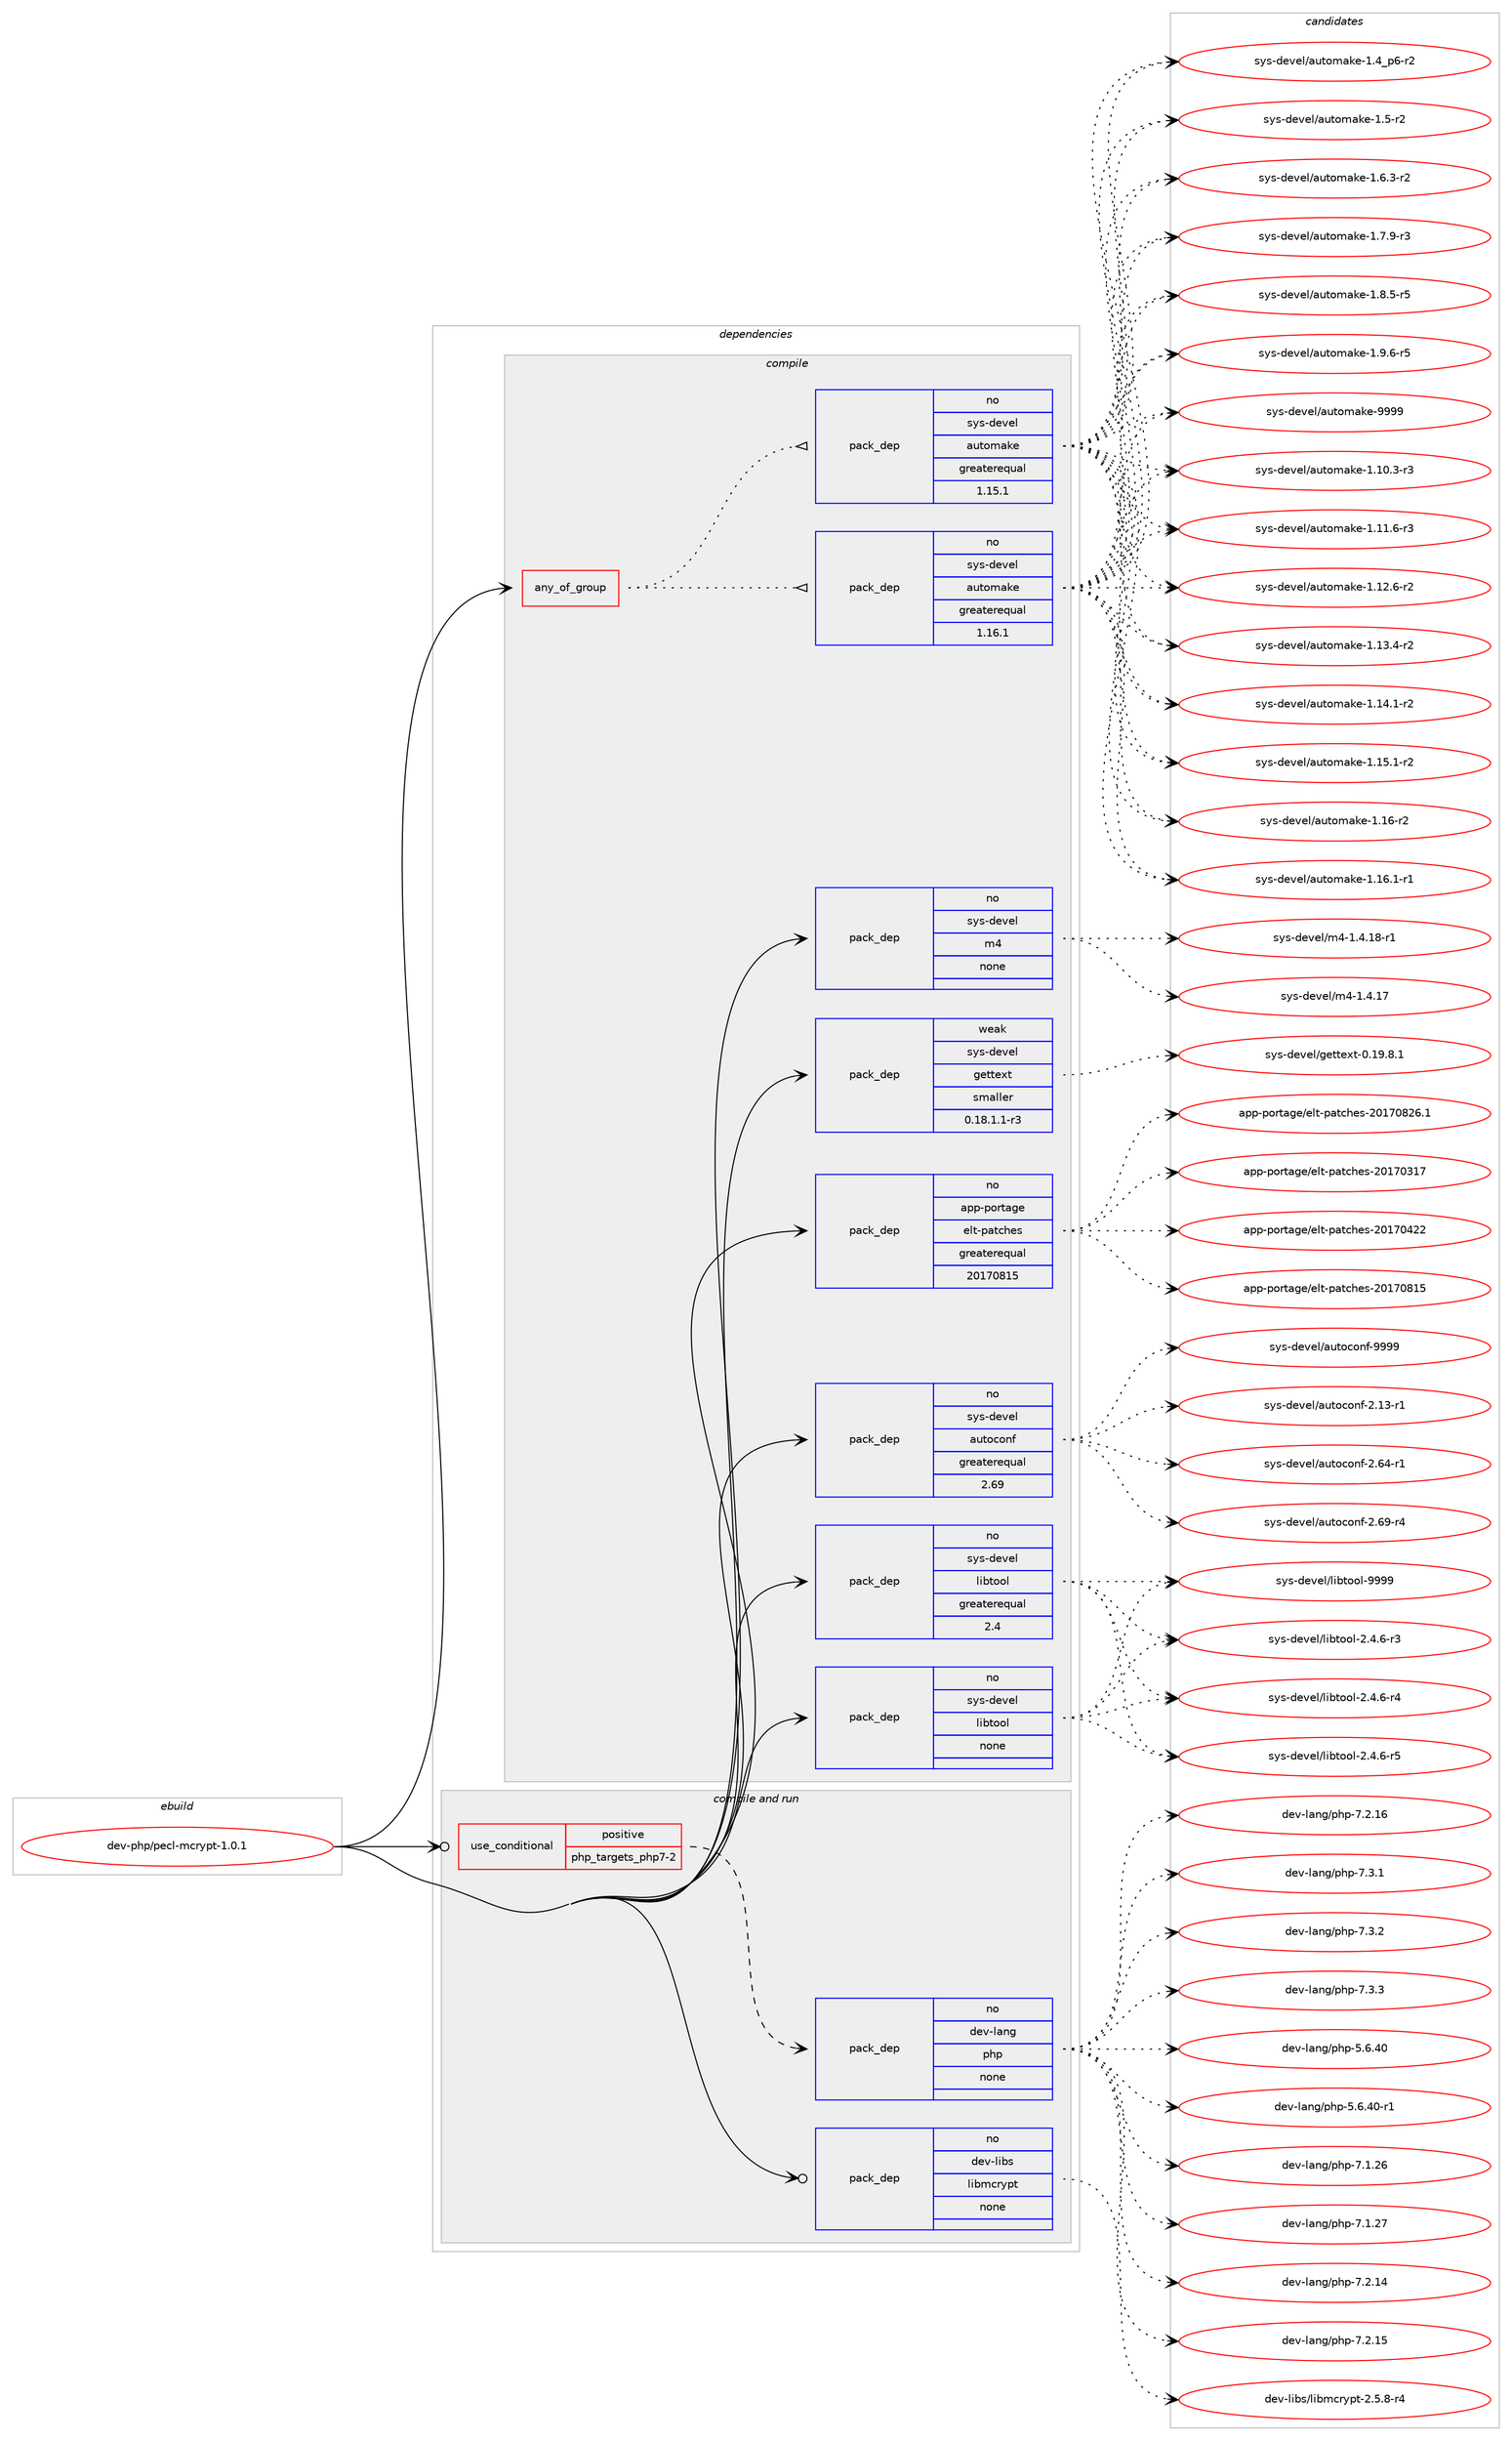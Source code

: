 digraph prolog {

# *************
# Graph options
# *************

newrank=true;
concentrate=true;
compound=true;
graph [rankdir=LR,fontname=Helvetica,fontsize=10,ranksep=1.5];#, ranksep=2.5, nodesep=0.2];
edge  [arrowhead=vee];
node  [fontname=Helvetica,fontsize=10];

# **********
# The ebuild
# **********

subgraph cluster_leftcol {
color=gray;
rank=same;
label=<<i>ebuild</i>>;
id [label="dev-php/pecl-mcrypt-1.0.1", color=red, width=4, href="../dev-php/pecl-mcrypt-1.0.1.svg"];
}

# ****************
# The dependencies
# ****************

subgraph cluster_midcol {
color=gray;
label=<<i>dependencies</i>>;
subgraph cluster_compile {
fillcolor="#eeeeee";
style=filled;
label=<<i>compile</i>>;
subgraph any22568 {
dependency1394173 [label=<<TABLE BORDER="0" CELLBORDER="1" CELLSPACING="0" CELLPADDING="4"><TR><TD CELLPADDING="10">any_of_group</TD></TR></TABLE>>, shape=none, color=red];subgraph pack1001429 {
dependency1394174 [label=<<TABLE BORDER="0" CELLBORDER="1" CELLSPACING="0" CELLPADDING="4" WIDTH="220"><TR><TD ROWSPAN="6" CELLPADDING="30">pack_dep</TD></TR><TR><TD WIDTH="110">no</TD></TR><TR><TD>sys-devel</TD></TR><TR><TD>automake</TD></TR><TR><TD>greaterequal</TD></TR><TR><TD>1.16.1</TD></TR></TABLE>>, shape=none, color=blue];
}
dependency1394173:e -> dependency1394174:w [weight=20,style="dotted",arrowhead="oinv"];
subgraph pack1001430 {
dependency1394175 [label=<<TABLE BORDER="0" CELLBORDER="1" CELLSPACING="0" CELLPADDING="4" WIDTH="220"><TR><TD ROWSPAN="6" CELLPADDING="30">pack_dep</TD></TR><TR><TD WIDTH="110">no</TD></TR><TR><TD>sys-devel</TD></TR><TR><TD>automake</TD></TR><TR><TD>greaterequal</TD></TR><TR><TD>1.15.1</TD></TR></TABLE>>, shape=none, color=blue];
}
dependency1394173:e -> dependency1394175:w [weight=20,style="dotted",arrowhead="oinv"];
}
id:e -> dependency1394173:w [weight=20,style="solid",arrowhead="vee"];
subgraph pack1001431 {
dependency1394176 [label=<<TABLE BORDER="0" CELLBORDER="1" CELLSPACING="0" CELLPADDING="4" WIDTH="220"><TR><TD ROWSPAN="6" CELLPADDING="30">pack_dep</TD></TR><TR><TD WIDTH="110">no</TD></TR><TR><TD>app-portage</TD></TR><TR><TD>elt-patches</TD></TR><TR><TD>greaterequal</TD></TR><TR><TD>20170815</TD></TR></TABLE>>, shape=none, color=blue];
}
id:e -> dependency1394176:w [weight=20,style="solid",arrowhead="vee"];
subgraph pack1001432 {
dependency1394177 [label=<<TABLE BORDER="0" CELLBORDER="1" CELLSPACING="0" CELLPADDING="4" WIDTH="220"><TR><TD ROWSPAN="6" CELLPADDING="30">pack_dep</TD></TR><TR><TD WIDTH="110">no</TD></TR><TR><TD>sys-devel</TD></TR><TR><TD>autoconf</TD></TR><TR><TD>greaterequal</TD></TR><TR><TD>2.69</TD></TR></TABLE>>, shape=none, color=blue];
}
id:e -> dependency1394177:w [weight=20,style="solid",arrowhead="vee"];
subgraph pack1001433 {
dependency1394178 [label=<<TABLE BORDER="0" CELLBORDER="1" CELLSPACING="0" CELLPADDING="4" WIDTH="220"><TR><TD ROWSPAN="6" CELLPADDING="30">pack_dep</TD></TR><TR><TD WIDTH="110">no</TD></TR><TR><TD>sys-devel</TD></TR><TR><TD>libtool</TD></TR><TR><TD>greaterequal</TD></TR><TR><TD>2.4</TD></TR></TABLE>>, shape=none, color=blue];
}
id:e -> dependency1394178:w [weight=20,style="solid",arrowhead="vee"];
subgraph pack1001434 {
dependency1394179 [label=<<TABLE BORDER="0" CELLBORDER="1" CELLSPACING="0" CELLPADDING="4" WIDTH="220"><TR><TD ROWSPAN="6" CELLPADDING="30">pack_dep</TD></TR><TR><TD WIDTH="110">no</TD></TR><TR><TD>sys-devel</TD></TR><TR><TD>libtool</TD></TR><TR><TD>none</TD></TR><TR><TD></TD></TR></TABLE>>, shape=none, color=blue];
}
id:e -> dependency1394179:w [weight=20,style="solid",arrowhead="vee"];
subgraph pack1001435 {
dependency1394180 [label=<<TABLE BORDER="0" CELLBORDER="1" CELLSPACING="0" CELLPADDING="4" WIDTH="220"><TR><TD ROWSPAN="6" CELLPADDING="30">pack_dep</TD></TR><TR><TD WIDTH="110">no</TD></TR><TR><TD>sys-devel</TD></TR><TR><TD>m4</TD></TR><TR><TD>none</TD></TR><TR><TD></TD></TR></TABLE>>, shape=none, color=blue];
}
id:e -> dependency1394180:w [weight=20,style="solid",arrowhead="vee"];
subgraph pack1001436 {
dependency1394181 [label=<<TABLE BORDER="0" CELLBORDER="1" CELLSPACING="0" CELLPADDING="4" WIDTH="220"><TR><TD ROWSPAN="6" CELLPADDING="30">pack_dep</TD></TR><TR><TD WIDTH="110">weak</TD></TR><TR><TD>sys-devel</TD></TR><TR><TD>gettext</TD></TR><TR><TD>smaller</TD></TR><TR><TD>0.18.1.1-r3</TD></TR></TABLE>>, shape=none, color=blue];
}
id:e -> dependency1394181:w [weight=20,style="solid",arrowhead="vee"];
}
subgraph cluster_compileandrun {
fillcolor="#eeeeee";
style=filled;
label=<<i>compile and run</i>>;
subgraph cond369611 {
dependency1394182 [label=<<TABLE BORDER="0" CELLBORDER="1" CELLSPACING="0" CELLPADDING="4"><TR><TD ROWSPAN="3" CELLPADDING="10">use_conditional</TD></TR><TR><TD>positive</TD></TR><TR><TD>php_targets_php7-2</TD></TR></TABLE>>, shape=none, color=red];
subgraph pack1001437 {
dependency1394183 [label=<<TABLE BORDER="0" CELLBORDER="1" CELLSPACING="0" CELLPADDING="4" WIDTH="220"><TR><TD ROWSPAN="6" CELLPADDING="30">pack_dep</TD></TR><TR><TD WIDTH="110">no</TD></TR><TR><TD>dev-lang</TD></TR><TR><TD>php</TD></TR><TR><TD>none</TD></TR><TR><TD></TD></TR></TABLE>>, shape=none, color=blue];
}
dependency1394182:e -> dependency1394183:w [weight=20,style="dashed",arrowhead="vee"];
}
id:e -> dependency1394182:w [weight=20,style="solid",arrowhead="odotvee"];
subgraph pack1001438 {
dependency1394184 [label=<<TABLE BORDER="0" CELLBORDER="1" CELLSPACING="0" CELLPADDING="4" WIDTH="220"><TR><TD ROWSPAN="6" CELLPADDING="30">pack_dep</TD></TR><TR><TD WIDTH="110">no</TD></TR><TR><TD>dev-libs</TD></TR><TR><TD>libmcrypt</TD></TR><TR><TD>none</TD></TR><TR><TD></TD></TR></TABLE>>, shape=none, color=blue];
}
id:e -> dependency1394184:w [weight=20,style="solid",arrowhead="odotvee"];
}
subgraph cluster_run {
fillcolor="#eeeeee";
style=filled;
label=<<i>run</i>>;
}
}

# **************
# The candidates
# **************

subgraph cluster_choices {
rank=same;
color=gray;
label=<<i>candidates</i>>;

subgraph choice1001429 {
color=black;
nodesep=1;
choice11512111545100101118101108479711711611110997107101454946494846514511451 [label="sys-devel/automake-1.10.3-r3", color=red, width=4,href="../sys-devel/automake-1.10.3-r3.svg"];
choice11512111545100101118101108479711711611110997107101454946494946544511451 [label="sys-devel/automake-1.11.6-r3", color=red, width=4,href="../sys-devel/automake-1.11.6-r3.svg"];
choice11512111545100101118101108479711711611110997107101454946495046544511450 [label="sys-devel/automake-1.12.6-r2", color=red, width=4,href="../sys-devel/automake-1.12.6-r2.svg"];
choice11512111545100101118101108479711711611110997107101454946495146524511450 [label="sys-devel/automake-1.13.4-r2", color=red, width=4,href="../sys-devel/automake-1.13.4-r2.svg"];
choice11512111545100101118101108479711711611110997107101454946495246494511450 [label="sys-devel/automake-1.14.1-r2", color=red, width=4,href="../sys-devel/automake-1.14.1-r2.svg"];
choice11512111545100101118101108479711711611110997107101454946495346494511450 [label="sys-devel/automake-1.15.1-r2", color=red, width=4,href="../sys-devel/automake-1.15.1-r2.svg"];
choice1151211154510010111810110847971171161111099710710145494649544511450 [label="sys-devel/automake-1.16-r2", color=red, width=4,href="../sys-devel/automake-1.16-r2.svg"];
choice11512111545100101118101108479711711611110997107101454946495446494511449 [label="sys-devel/automake-1.16.1-r1", color=red, width=4,href="../sys-devel/automake-1.16.1-r1.svg"];
choice115121115451001011181011084797117116111109971071014549465295112544511450 [label="sys-devel/automake-1.4_p6-r2", color=red, width=4,href="../sys-devel/automake-1.4_p6-r2.svg"];
choice11512111545100101118101108479711711611110997107101454946534511450 [label="sys-devel/automake-1.5-r2", color=red, width=4,href="../sys-devel/automake-1.5-r2.svg"];
choice115121115451001011181011084797117116111109971071014549465446514511450 [label="sys-devel/automake-1.6.3-r2", color=red, width=4,href="../sys-devel/automake-1.6.3-r2.svg"];
choice115121115451001011181011084797117116111109971071014549465546574511451 [label="sys-devel/automake-1.7.9-r3", color=red, width=4,href="../sys-devel/automake-1.7.9-r3.svg"];
choice115121115451001011181011084797117116111109971071014549465646534511453 [label="sys-devel/automake-1.8.5-r5", color=red, width=4,href="../sys-devel/automake-1.8.5-r5.svg"];
choice115121115451001011181011084797117116111109971071014549465746544511453 [label="sys-devel/automake-1.9.6-r5", color=red, width=4,href="../sys-devel/automake-1.9.6-r5.svg"];
choice115121115451001011181011084797117116111109971071014557575757 [label="sys-devel/automake-9999", color=red, width=4,href="../sys-devel/automake-9999.svg"];
dependency1394174:e -> choice11512111545100101118101108479711711611110997107101454946494846514511451:w [style=dotted,weight="100"];
dependency1394174:e -> choice11512111545100101118101108479711711611110997107101454946494946544511451:w [style=dotted,weight="100"];
dependency1394174:e -> choice11512111545100101118101108479711711611110997107101454946495046544511450:w [style=dotted,weight="100"];
dependency1394174:e -> choice11512111545100101118101108479711711611110997107101454946495146524511450:w [style=dotted,weight="100"];
dependency1394174:e -> choice11512111545100101118101108479711711611110997107101454946495246494511450:w [style=dotted,weight="100"];
dependency1394174:e -> choice11512111545100101118101108479711711611110997107101454946495346494511450:w [style=dotted,weight="100"];
dependency1394174:e -> choice1151211154510010111810110847971171161111099710710145494649544511450:w [style=dotted,weight="100"];
dependency1394174:e -> choice11512111545100101118101108479711711611110997107101454946495446494511449:w [style=dotted,weight="100"];
dependency1394174:e -> choice115121115451001011181011084797117116111109971071014549465295112544511450:w [style=dotted,weight="100"];
dependency1394174:e -> choice11512111545100101118101108479711711611110997107101454946534511450:w [style=dotted,weight="100"];
dependency1394174:e -> choice115121115451001011181011084797117116111109971071014549465446514511450:w [style=dotted,weight="100"];
dependency1394174:e -> choice115121115451001011181011084797117116111109971071014549465546574511451:w [style=dotted,weight="100"];
dependency1394174:e -> choice115121115451001011181011084797117116111109971071014549465646534511453:w [style=dotted,weight="100"];
dependency1394174:e -> choice115121115451001011181011084797117116111109971071014549465746544511453:w [style=dotted,weight="100"];
dependency1394174:e -> choice115121115451001011181011084797117116111109971071014557575757:w [style=dotted,weight="100"];
}
subgraph choice1001430 {
color=black;
nodesep=1;
choice11512111545100101118101108479711711611110997107101454946494846514511451 [label="sys-devel/automake-1.10.3-r3", color=red, width=4,href="../sys-devel/automake-1.10.3-r3.svg"];
choice11512111545100101118101108479711711611110997107101454946494946544511451 [label="sys-devel/automake-1.11.6-r3", color=red, width=4,href="../sys-devel/automake-1.11.6-r3.svg"];
choice11512111545100101118101108479711711611110997107101454946495046544511450 [label="sys-devel/automake-1.12.6-r2", color=red, width=4,href="../sys-devel/automake-1.12.6-r2.svg"];
choice11512111545100101118101108479711711611110997107101454946495146524511450 [label="sys-devel/automake-1.13.4-r2", color=red, width=4,href="../sys-devel/automake-1.13.4-r2.svg"];
choice11512111545100101118101108479711711611110997107101454946495246494511450 [label="sys-devel/automake-1.14.1-r2", color=red, width=4,href="../sys-devel/automake-1.14.1-r2.svg"];
choice11512111545100101118101108479711711611110997107101454946495346494511450 [label="sys-devel/automake-1.15.1-r2", color=red, width=4,href="../sys-devel/automake-1.15.1-r2.svg"];
choice1151211154510010111810110847971171161111099710710145494649544511450 [label="sys-devel/automake-1.16-r2", color=red, width=4,href="../sys-devel/automake-1.16-r2.svg"];
choice11512111545100101118101108479711711611110997107101454946495446494511449 [label="sys-devel/automake-1.16.1-r1", color=red, width=4,href="../sys-devel/automake-1.16.1-r1.svg"];
choice115121115451001011181011084797117116111109971071014549465295112544511450 [label="sys-devel/automake-1.4_p6-r2", color=red, width=4,href="../sys-devel/automake-1.4_p6-r2.svg"];
choice11512111545100101118101108479711711611110997107101454946534511450 [label="sys-devel/automake-1.5-r2", color=red, width=4,href="../sys-devel/automake-1.5-r2.svg"];
choice115121115451001011181011084797117116111109971071014549465446514511450 [label="sys-devel/automake-1.6.3-r2", color=red, width=4,href="../sys-devel/automake-1.6.3-r2.svg"];
choice115121115451001011181011084797117116111109971071014549465546574511451 [label="sys-devel/automake-1.7.9-r3", color=red, width=4,href="../sys-devel/automake-1.7.9-r3.svg"];
choice115121115451001011181011084797117116111109971071014549465646534511453 [label="sys-devel/automake-1.8.5-r5", color=red, width=4,href="../sys-devel/automake-1.8.5-r5.svg"];
choice115121115451001011181011084797117116111109971071014549465746544511453 [label="sys-devel/automake-1.9.6-r5", color=red, width=4,href="../sys-devel/automake-1.9.6-r5.svg"];
choice115121115451001011181011084797117116111109971071014557575757 [label="sys-devel/automake-9999", color=red, width=4,href="../sys-devel/automake-9999.svg"];
dependency1394175:e -> choice11512111545100101118101108479711711611110997107101454946494846514511451:w [style=dotted,weight="100"];
dependency1394175:e -> choice11512111545100101118101108479711711611110997107101454946494946544511451:w [style=dotted,weight="100"];
dependency1394175:e -> choice11512111545100101118101108479711711611110997107101454946495046544511450:w [style=dotted,weight="100"];
dependency1394175:e -> choice11512111545100101118101108479711711611110997107101454946495146524511450:w [style=dotted,weight="100"];
dependency1394175:e -> choice11512111545100101118101108479711711611110997107101454946495246494511450:w [style=dotted,weight="100"];
dependency1394175:e -> choice11512111545100101118101108479711711611110997107101454946495346494511450:w [style=dotted,weight="100"];
dependency1394175:e -> choice1151211154510010111810110847971171161111099710710145494649544511450:w [style=dotted,weight="100"];
dependency1394175:e -> choice11512111545100101118101108479711711611110997107101454946495446494511449:w [style=dotted,weight="100"];
dependency1394175:e -> choice115121115451001011181011084797117116111109971071014549465295112544511450:w [style=dotted,weight="100"];
dependency1394175:e -> choice11512111545100101118101108479711711611110997107101454946534511450:w [style=dotted,weight="100"];
dependency1394175:e -> choice115121115451001011181011084797117116111109971071014549465446514511450:w [style=dotted,weight="100"];
dependency1394175:e -> choice115121115451001011181011084797117116111109971071014549465546574511451:w [style=dotted,weight="100"];
dependency1394175:e -> choice115121115451001011181011084797117116111109971071014549465646534511453:w [style=dotted,weight="100"];
dependency1394175:e -> choice115121115451001011181011084797117116111109971071014549465746544511453:w [style=dotted,weight="100"];
dependency1394175:e -> choice115121115451001011181011084797117116111109971071014557575757:w [style=dotted,weight="100"];
}
subgraph choice1001431 {
color=black;
nodesep=1;
choice97112112451121111141169710310147101108116451129711699104101115455048495548514955 [label="app-portage/elt-patches-20170317", color=red, width=4,href="../app-portage/elt-patches-20170317.svg"];
choice97112112451121111141169710310147101108116451129711699104101115455048495548525050 [label="app-portage/elt-patches-20170422", color=red, width=4,href="../app-portage/elt-patches-20170422.svg"];
choice97112112451121111141169710310147101108116451129711699104101115455048495548564953 [label="app-portage/elt-patches-20170815", color=red, width=4,href="../app-portage/elt-patches-20170815.svg"];
choice971121124511211111411697103101471011081164511297116991041011154550484955485650544649 [label="app-portage/elt-patches-20170826.1", color=red, width=4,href="../app-portage/elt-patches-20170826.1.svg"];
dependency1394176:e -> choice97112112451121111141169710310147101108116451129711699104101115455048495548514955:w [style=dotted,weight="100"];
dependency1394176:e -> choice97112112451121111141169710310147101108116451129711699104101115455048495548525050:w [style=dotted,weight="100"];
dependency1394176:e -> choice97112112451121111141169710310147101108116451129711699104101115455048495548564953:w [style=dotted,weight="100"];
dependency1394176:e -> choice971121124511211111411697103101471011081164511297116991041011154550484955485650544649:w [style=dotted,weight="100"];
}
subgraph choice1001432 {
color=black;
nodesep=1;
choice1151211154510010111810110847971171161119911111010245504649514511449 [label="sys-devel/autoconf-2.13-r1", color=red, width=4,href="../sys-devel/autoconf-2.13-r1.svg"];
choice1151211154510010111810110847971171161119911111010245504654524511449 [label="sys-devel/autoconf-2.64-r1", color=red, width=4,href="../sys-devel/autoconf-2.64-r1.svg"];
choice1151211154510010111810110847971171161119911111010245504654574511452 [label="sys-devel/autoconf-2.69-r4", color=red, width=4,href="../sys-devel/autoconf-2.69-r4.svg"];
choice115121115451001011181011084797117116111991111101024557575757 [label="sys-devel/autoconf-9999", color=red, width=4,href="../sys-devel/autoconf-9999.svg"];
dependency1394177:e -> choice1151211154510010111810110847971171161119911111010245504649514511449:w [style=dotted,weight="100"];
dependency1394177:e -> choice1151211154510010111810110847971171161119911111010245504654524511449:w [style=dotted,weight="100"];
dependency1394177:e -> choice1151211154510010111810110847971171161119911111010245504654574511452:w [style=dotted,weight="100"];
dependency1394177:e -> choice115121115451001011181011084797117116111991111101024557575757:w [style=dotted,weight="100"];
}
subgraph choice1001433 {
color=black;
nodesep=1;
choice1151211154510010111810110847108105981161111111084550465246544511451 [label="sys-devel/libtool-2.4.6-r3", color=red, width=4,href="../sys-devel/libtool-2.4.6-r3.svg"];
choice1151211154510010111810110847108105981161111111084550465246544511452 [label="sys-devel/libtool-2.4.6-r4", color=red, width=4,href="../sys-devel/libtool-2.4.6-r4.svg"];
choice1151211154510010111810110847108105981161111111084550465246544511453 [label="sys-devel/libtool-2.4.6-r5", color=red, width=4,href="../sys-devel/libtool-2.4.6-r5.svg"];
choice1151211154510010111810110847108105981161111111084557575757 [label="sys-devel/libtool-9999", color=red, width=4,href="../sys-devel/libtool-9999.svg"];
dependency1394178:e -> choice1151211154510010111810110847108105981161111111084550465246544511451:w [style=dotted,weight="100"];
dependency1394178:e -> choice1151211154510010111810110847108105981161111111084550465246544511452:w [style=dotted,weight="100"];
dependency1394178:e -> choice1151211154510010111810110847108105981161111111084550465246544511453:w [style=dotted,weight="100"];
dependency1394178:e -> choice1151211154510010111810110847108105981161111111084557575757:w [style=dotted,weight="100"];
}
subgraph choice1001434 {
color=black;
nodesep=1;
choice1151211154510010111810110847108105981161111111084550465246544511451 [label="sys-devel/libtool-2.4.6-r3", color=red, width=4,href="../sys-devel/libtool-2.4.6-r3.svg"];
choice1151211154510010111810110847108105981161111111084550465246544511452 [label="sys-devel/libtool-2.4.6-r4", color=red, width=4,href="../sys-devel/libtool-2.4.6-r4.svg"];
choice1151211154510010111810110847108105981161111111084550465246544511453 [label="sys-devel/libtool-2.4.6-r5", color=red, width=4,href="../sys-devel/libtool-2.4.6-r5.svg"];
choice1151211154510010111810110847108105981161111111084557575757 [label="sys-devel/libtool-9999", color=red, width=4,href="../sys-devel/libtool-9999.svg"];
dependency1394179:e -> choice1151211154510010111810110847108105981161111111084550465246544511451:w [style=dotted,weight="100"];
dependency1394179:e -> choice1151211154510010111810110847108105981161111111084550465246544511452:w [style=dotted,weight="100"];
dependency1394179:e -> choice1151211154510010111810110847108105981161111111084550465246544511453:w [style=dotted,weight="100"];
dependency1394179:e -> choice1151211154510010111810110847108105981161111111084557575757:w [style=dotted,weight="100"];
}
subgraph choice1001435 {
color=black;
nodesep=1;
choice11512111545100101118101108471095245494652464955 [label="sys-devel/m4-1.4.17", color=red, width=4,href="../sys-devel/m4-1.4.17.svg"];
choice115121115451001011181011084710952454946524649564511449 [label="sys-devel/m4-1.4.18-r1", color=red, width=4,href="../sys-devel/m4-1.4.18-r1.svg"];
dependency1394180:e -> choice11512111545100101118101108471095245494652464955:w [style=dotted,weight="100"];
dependency1394180:e -> choice115121115451001011181011084710952454946524649564511449:w [style=dotted,weight="100"];
}
subgraph choice1001436 {
color=black;
nodesep=1;
choice1151211154510010111810110847103101116116101120116454846495746564649 [label="sys-devel/gettext-0.19.8.1", color=red, width=4,href="../sys-devel/gettext-0.19.8.1.svg"];
dependency1394181:e -> choice1151211154510010111810110847103101116116101120116454846495746564649:w [style=dotted,weight="100"];
}
subgraph choice1001437 {
color=black;
nodesep=1;
choice10010111845108971101034711210411245534654465248 [label="dev-lang/php-5.6.40", color=red, width=4,href="../dev-lang/php-5.6.40.svg"];
choice100101118451089711010347112104112455346544652484511449 [label="dev-lang/php-5.6.40-r1", color=red, width=4,href="../dev-lang/php-5.6.40-r1.svg"];
choice10010111845108971101034711210411245554649465054 [label="dev-lang/php-7.1.26", color=red, width=4,href="../dev-lang/php-7.1.26.svg"];
choice10010111845108971101034711210411245554649465055 [label="dev-lang/php-7.1.27", color=red, width=4,href="../dev-lang/php-7.1.27.svg"];
choice10010111845108971101034711210411245554650464952 [label="dev-lang/php-7.2.14", color=red, width=4,href="../dev-lang/php-7.2.14.svg"];
choice10010111845108971101034711210411245554650464953 [label="dev-lang/php-7.2.15", color=red, width=4,href="../dev-lang/php-7.2.15.svg"];
choice10010111845108971101034711210411245554650464954 [label="dev-lang/php-7.2.16", color=red, width=4,href="../dev-lang/php-7.2.16.svg"];
choice100101118451089711010347112104112455546514649 [label="dev-lang/php-7.3.1", color=red, width=4,href="../dev-lang/php-7.3.1.svg"];
choice100101118451089711010347112104112455546514650 [label="dev-lang/php-7.3.2", color=red, width=4,href="../dev-lang/php-7.3.2.svg"];
choice100101118451089711010347112104112455546514651 [label="dev-lang/php-7.3.3", color=red, width=4,href="../dev-lang/php-7.3.3.svg"];
dependency1394183:e -> choice10010111845108971101034711210411245534654465248:w [style=dotted,weight="100"];
dependency1394183:e -> choice100101118451089711010347112104112455346544652484511449:w [style=dotted,weight="100"];
dependency1394183:e -> choice10010111845108971101034711210411245554649465054:w [style=dotted,weight="100"];
dependency1394183:e -> choice10010111845108971101034711210411245554649465055:w [style=dotted,weight="100"];
dependency1394183:e -> choice10010111845108971101034711210411245554650464952:w [style=dotted,weight="100"];
dependency1394183:e -> choice10010111845108971101034711210411245554650464953:w [style=dotted,weight="100"];
dependency1394183:e -> choice10010111845108971101034711210411245554650464954:w [style=dotted,weight="100"];
dependency1394183:e -> choice100101118451089711010347112104112455546514649:w [style=dotted,weight="100"];
dependency1394183:e -> choice100101118451089711010347112104112455546514650:w [style=dotted,weight="100"];
dependency1394183:e -> choice100101118451089711010347112104112455546514651:w [style=dotted,weight="100"];
}
subgraph choice1001438 {
color=black;
nodesep=1;
choice10010111845108105981154710810598109991141211121164550465346564511452 [label="dev-libs/libmcrypt-2.5.8-r4", color=red, width=4,href="../dev-libs/libmcrypt-2.5.8-r4.svg"];
dependency1394184:e -> choice10010111845108105981154710810598109991141211121164550465346564511452:w [style=dotted,weight="100"];
}
}

}
